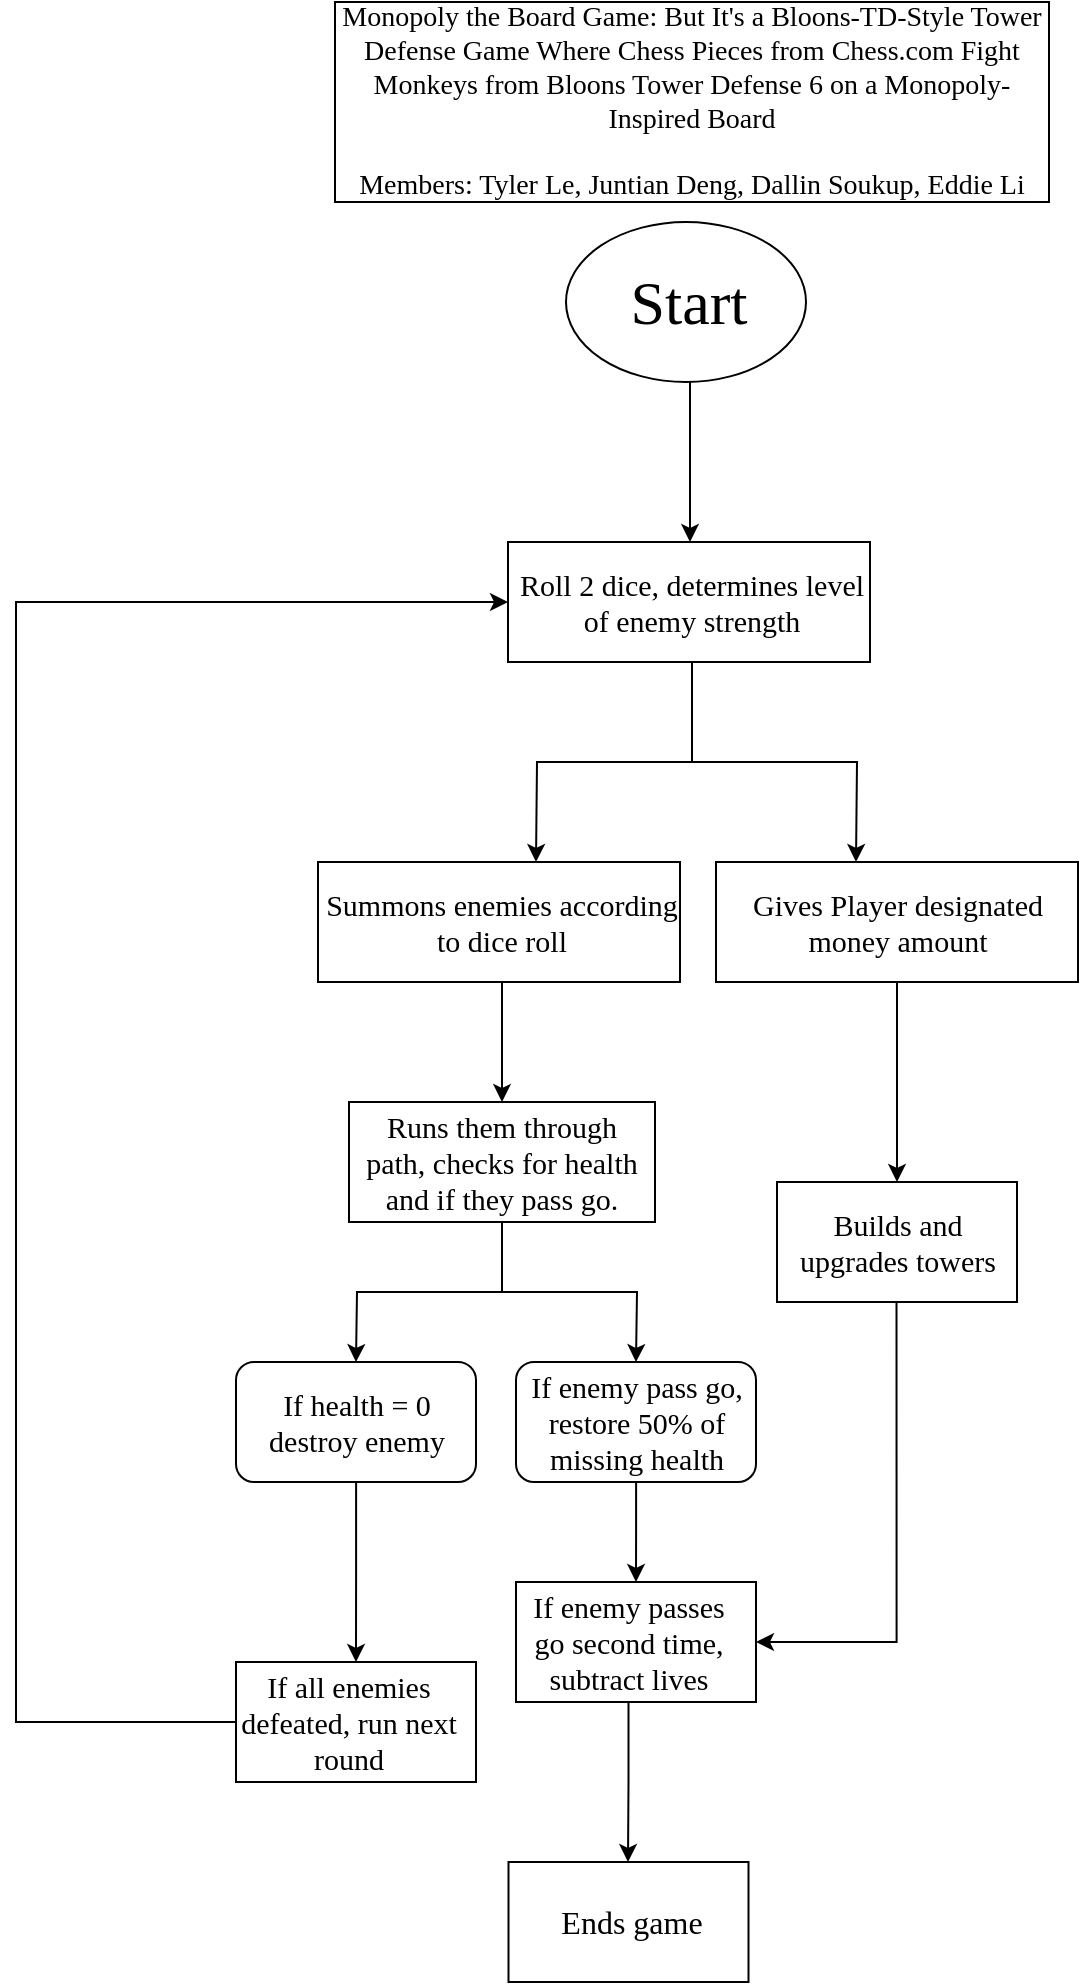 <mxfile version="22.1.6" type="github">
  <diagram name="Page-1" id="_AXsdUAn82mSwxAkWFdp">
    <mxGraphModel dx="736" dy="680" grid="1" gridSize="10" guides="1" tooltips="1" connect="1" arrows="1" fold="1" page="1" pageScale="1" pageWidth="850" pageHeight="1100" math="0" shadow="0">
      <root>
        <mxCell id="0" />
        <mxCell id="1" parent="0" />
        <mxCell id="rAy8-Z3b183x5DeQ4CNt-1" value="" style="rounded=0;whiteSpace=wrap;html=1;" parent="1" vertex="1">
          <mxGeometry x="249.5" y="10" width="357" height="100" as="geometry" />
        </mxCell>
        <mxCell id="rAy8-Z3b183x5DeQ4CNt-2" value="&lt;font face=&quot;Times New Roman&quot; style=&quot;font-size: 14px;&quot;&gt;Monopoly the Board Game: But It&#39;s a Bloons-TD-Style Tower Defense Game Where Chess Pieces from Chess.com Fight Monkeys from Bloons Tower Defense 6 on a Monopoly-Inspired Board&lt;br&gt;&lt;br&gt;Members: Tyler Le, Juntian Deng, Dallin Soukup, Eddie Li&lt;/font&gt;" style="text;html=1;strokeColor=none;fillColor=none;align=center;verticalAlign=middle;whiteSpace=wrap;rounded=0;" parent="1" vertex="1">
          <mxGeometry x="250.25" y="20" width="355.5" height="80" as="geometry" />
        </mxCell>
        <mxCell id="rAy8-Z3b183x5DeQ4CNt-3" value="" style="ellipse;whiteSpace=wrap;html=1;" parent="1" vertex="1">
          <mxGeometry x="365" y="120" width="120" height="80" as="geometry" />
        </mxCell>
        <mxCell id="rAy8-Z3b183x5DeQ4CNt-6" style="edgeStyle=orthogonalEdgeStyle;rounded=0;orthogonalLoop=1;jettySize=auto;html=1;" parent="1" edge="1">
          <mxGeometry relative="1" as="geometry">
            <mxPoint x="427" y="280" as="targetPoint" />
            <mxPoint x="427" y="200" as="sourcePoint" />
          </mxGeometry>
        </mxCell>
        <mxCell id="rAy8-Z3b183x5DeQ4CNt-4" value="&lt;font face=&quot;Times New Roman&quot; style=&quot;font-size: 31px;&quot;&gt;Start&lt;/font&gt;" style="text;html=1;strokeColor=none;fillColor=none;align=center;verticalAlign=middle;whiteSpace=wrap;rounded=0;" parent="1" vertex="1">
          <mxGeometry x="364" y="125" width="125" height="70" as="geometry" />
        </mxCell>
        <mxCell id="rAy8-Z3b183x5DeQ4CNt-7" value="" style="rounded=0;whiteSpace=wrap;html=1;" parent="1" vertex="1">
          <mxGeometry x="336" y="280" width="181" height="60" as="geometry" />
        </mxCell>
        <mxCell id="rAy8-Z3b183x5DeQ4CNt-9" style="edgeStyle=orthogonalEdgeStyle;rounded=0;orthogonalLoop=1;jettySize=auto;html=1;" parent="1" source="rAy8-Z3b183x5DeQ4CNt-8" edge="1">
          <mxGeometry relative="1" as="geometry">
            <mxPoint x="350" y="440" as="targetPoint" />
          </mxGeometry>
        </mxCell>
        <mxCell id="rAy8-Z3b183x5DeQ4CNt-14" style="edgeStyle=orthogonalEdgeStyle;rounded=0;orthogonalLoop=1;jettySize=auto;html=1;" parent="1" source="rAy8-Z3b183x5DeQ4CNt-8" edge="1">
          <mxGeometry relative="1" as="geometry">
            <mxPoint x="510" y="440" as="targetPoint" />
          </mxGeometry>
        </mxCell>
        <mxCell id="rAy8-Z3b183x5DeQ4CNt-8" value="&lt;font style=&quot;font-size: 15px;&quot; face=&quot;Times New Roman&quot;&gt;Roll 2 dice, determines level of enemy strength&lt;/font&gt;" style="text;html=1;strokeColor=none;fillColor=none;align=center;verticalAlign=middle;whiteSpace=wrap;rounded=0;" parent="1" vertex="1">
          <mxGeometry x="336" y="280" width="184" height="60" as="geometry" />
        </mxCell>
        <mxCell id="rAy8-Z3b183x5DeQ4CNt-12" value="" style="rounded=0;whiteSpace=wrap;html=1;" parent="1" vertex="1">
          <mxGeometry x="241" y="440" width="181" height="60" as="geometry" />
        </mxCell>
        <mxCell id="rAy8-Z3b183x5DeQ4CNt-13" value="&lt;font face=&quot;Times New Roman&quot;&gt;&lt;span style=&quot;font-size: 15px;&quot;&gt;Summons enemies according to dice roll&lt;/span&gt;&lt;/font&gt;" style="text;html=1;strokeColor=none;fillColor=none;align=center;verticalAlign=middle;whiteSpace=wrap;rounded=0;" parent="1" vertex="1">
          <mxGeometry x="241" y="440" width="184" height="60" as="geometry" />
        </mxCell>
        <mxCell id="rAy8-Z3b183x5DeQ4CNt-16" value="" style="rounded=0;whiteSpace=wrap;html=1;" parent="1" vertex="1">
          <mxGeometry x="440" y="440" width="181" height="60" as="geometry" />
        </mxCell>
        <mxCell id="wMls8_6Rs4kCehVJykwK-1" value="" style="endArrow=classic;html=1;rounded=0;exitX=0.5;exitY=1;exitDx=0;exitDy=0;" parent="1" source="rAy8-Z3b183x5DeQ4CNt-13" edge="1">
          <mxGeometry width="50" height="50" relative="1" as="geometry">
            <mxPoint x="400" y="500" as="sourcePoint" />
            <mxPoint x="333" y="560" as="targetPoint" />
          </mxGeometry>
        </mxCell>
        <mxCell id="wMls8_6Rs4kCehVJykwK-2" value="" style="rounded=0;whiteSpace=wrap;html=1;" parent="1" vertex="1">
          <mxGeometry x="256.5" y="560" width="153" height="60" as="geometry" />
        </mxCell>
        <mxCell id="wMls8_6Rs4kCehVJykwK-12" style="edgeStyle=orthogonalEdgeStyle;rounded=0;orthogonalLoop=1;jettySize=auto;html=1;" parent="1" source="wMls8_6Rs4kCehVJykwK-4" edge="1">
          <mxGeometry relative="1" as="geometry">
            <mxPoint x="530.5" y="600" as="targetPoint" />
          </mxGeometry>
        </mxCell>
        <mxCell id="wMls8_6Rs4kCehVJykwK-4" value="&lt;font face=&quot;Times New Roman&quot;&gt;&lt;span style=&quot;font-size: 15px;&quot;&gt;Gives Player designated money amount&lt;/span&gt;&lt;/font&gt;" style="text;html=1;strokeColor=none;fillColor=none;align=center;verticalAlign=middle;whiteSpace=wrap;rounded=0;" parent="1" vertex="1">
          <mxGeometry x="438.5" y="440" width="184" height="60" as="geometry" />
        </mxCell>
        <mxCell id="wMls8_6Rs4kCehVJykwK-6" style="edgeStyle=orthogonalEdgeStyle;rounded=0;orthogonalLoop=1;jettySize=auto;html=1;" parent="1" source="wMls8_6Rs4kCehVJykwK-5" edge="1">
          <mxGeometry relative="1" as="geometry">
            <mxPoint x="260" y="690" as="targetPoint" />
          </mxGeometry>
        </mxCell>
        <mxCell id="wMls8_6Rs4kCehVJykwK-7" style="edgeStyle=orthogonalEdgeStyle;rounded=0;orthogonalLoop=1;jettySize=auto;html=1;exitX=0.5;exitY=1;exitDx=0;exitDy=0;" parent="1" source="wMls8_6Rs4kCehVJykwK-5" edge="1">
          <mxGeometry relative="1" as="geometry">
            <mxPoint x="400" y="690" as="targetPoint" />
          </mxGeometry>
        </mxCell>
        <mxCell id="wMls8_6Rs4kCehVJykwK-5" value="&lt;font face=&quot;Times New Roman&quot;&gt;&lt;span style=&quot;font-size: 15px;&quot;&gt;Runs them through path, checks for health and if they pass go.&lt;/span&gt;&lt;/font&gt;" style="text;html=1;strokeColor=none;fillColor=none;align=center;verticalAlign=middle;whiteSpace=wrap;rounded=0;" parent="1" vertex="1">
          <mxGeometry x="258" y="560" width="150" height="60" as="geometry" />
        </mxCell>
        <mxCell id="wMls8_6Rs4kCehVJykwK-8" value="" style="rounded=1;whiteSpace=wrap;html=1;" parent="1" vertex="1">
          <mxGeometry x="200" y="690" width="120" height="60" as="geometry" />
        </mxCell>
        <mxCell id="wMls8_6Rs4kCehVJykwK-23" style="edgeStyle=orthogonalEdgeStyle;rounded=0;orthogonalLoop=1;jettySize=auto;html=1;" parent="1" source="wMls8_6Rs4kCehVJykwK-9" edge="1">
          <mxGeometry relative="1" as="geometry">
            <mxPoint x="260" y="840" as="targetPoint" />
          </mxGeometry>
        </mxCell>
        <mxCell id="wMls8_6Rs4kCehVJykwK-9" value="&lt;font face=&quot;Times New Roman&quot;&gt;&lt;span style=&quot;font-size: 15px;&quot;&gt;If health = 0&lt;br&gt;destroy enemy&lt;br&gt;&lt;/span&gt;&lt;/font&gt;" style="text;html=1;strokeColor=none;fillColor=none;align=center;verticalAlign=middle;whiteSpace=wrap;rounded=0;" parent="1" vertex="1">
          <mxGeometry x="203.75" y="690" width="112.5" height="60" as="geometry" />
        </mxCell>
        <mxCell id="wMls8_6Rs4kCehVJykwK-10" value="" style="rounded=1;whiteSpace=wrap;html=1;" parent="1" vertex="1">
          <mxGeometry x="340" y="690" width="120" height="60" as="geometry" />
        </mxCell>
        <mxCell id="wMls8_6Rs4kCehVJykwK-19" style="edgeStyle=orthogonalEdgeStyle;rounded=0;orthogonalLoop=1;jettySize=auto;html=1;" parent="1" source="wMls8_6Rs4kCehVJykwK-11" edge="1">
          <mxGeometry relative="1" as="geometry">
            <mxPoint x="400" y="800" as="targetPoint" />
          </mxGeometry>
        </mxCell>
        <mxCell id="wMls8_6Rs4kCehVJykwK-11" value="&lt;font face=&quot;Times New Roman&quot;&gt;&lt;span style=&quot;font-size: 15px;&quot;&gt;If enemy pass go,&lt;br&gt;restore 50% of missing health&lt;br&gt;&lt;/span&gt;&lt;/font&gt;" style="text;html=1;strokeColor=none;fillColor=none;align=center;verticalAlign=middle;whiteSpace=wrap;rounded=0;" parent="1" vertex="1">
          <mxGeometry x="343.75" y="690" width="112.5" height="60" as="geometry" />
        </mxCell>
        <mxCell id="wMls8_6Rs4kCehVJykwK-16" value="" style="rounded=0;whiteSpace=wrap;html=1;" parent="1" vertex="1">
          <mxGeometry x="470.5" y="600" width="120" height="60" as="geometry" />
        </mxCell>
        <mxCell id="wMls8_6Rs4kCehVJykwK-18" style="edgeStyle=orthogonalEdgeStyle;rounded=0;orthogonalLoop=1;jettySize=auto;html=1;exitX=0.5;exitY=1;exitDx=0;exitDy=0;" parent="1" source="wMls8_6Rs4kCehVJykwK-17" edge="1">
          <mxGeometry relative="1" as="geometry">
            <mxPoint x="460" y="830" as="targetPoint" />
            <mxPoint x="529.8" y="700" as="sourcePoint" />
            <Array as="points">
              <mxPoint x="530" y="830" />
              <mxPoint x="460" y="830" />
            </Array>
          </mxGeometry>
        </mxCell>
        <mxCell id="wMls8_6Rs4kCehVJykwK-17" value="&lt;font face=&quot;Times New Roman&quot;&gt;&lt;span style=&quot;font-size: 15px;&quot;&gt;Builds and upgrades towers&lt;/span&gt;&lt;/font&gt;" style="text;html=1;strokeColor=none;fillColor=none;align=center;verticalAlign=middle;whiteSpace=wrap;rounded=0;" parent="1" vertex="1">
          <mxGeometry x="470.5" y="600" width="119.5" height="60" as="geometry" />
        </mxCell>
        <mxCell id="wMls8_6Rs4kCehVJykwK-20" value="" style="rounded=0;whiteSpace=wrap;html=1;" parent="1" vertex="1">
          <mxGeometry x="340" y="800" width="120" height="60" as="geometry" />
        </mxCell>
        <mxCell id="wMls8_6Rs4kCehVJykwK-22" style="edgeStyle=orthogonalEdgeStyle;rounded=0;orthogonalLoop=1;jettySize=auto;html=1;" parent="1" source="wMls8_6Rs4kCehVJykwK-21" edge="1">
          <mxGeometry relative="1" as="geometry">
            <mxPoint x="396" y="940" as="targetPoint" />
          </mxGeometry>
        </mxCell>
        <mxCell id="wMls8_6Rs4kCehVJykwK-21" value="&lt;font face=&quot;Times New Roman&quot;&gt;&lt;span style=&quot;font-size: 15px;&quot;&gt;If enemy passes go second time, subtract lives&lt;br&gt;&lt;/span&gt;&lt;/font&gt;" style="text;html=1;strokeColor=none;fillColor=none;align=center;verticalAlign=middle;whiteSpace=wrap;rounded=0;" parent="1" vertex="1">
          <mxGeometry x="340" y="800" width="112.5" height="60" as="geometry" />
        </mxCell>
        <mxCell id="wMls8_6Rs4kCehVJykwK-24" value="" style="rounded=0;whiteSpace=wrap;html=1;" parent="1" vertex="1">
          <mxGeometry x="200" y="840" width="120" height="60" as="geometry" />
        </mxCell>
        <mxCell id="wMls8_6Rs4kCehVJykwK-26" style="edgeStyle=orthogonalEdgeStyle;rounded=0;orthogonalLoop=1;jettySize=auto;html=1;entryX=0;entryY=0.5;entryDx=0;entryDy=0;" parent="1" source="wMls8_6Rs4kCehVJykwK-25" target="rAy8-Z3b183x5DeQ4CNt-8" edge="1">
          <mxGeometry relative="1" as="geometry">
            <mxPoint x="130" y="230" as="targetPoint" />
            <Array as="points">
              <mxPoint x="90" y="870" />
              <mxPoint x="90" y="310" />
            </Array>
          </mxGeometry>
        </mxCell>
        <mxCell id="wMls8_6Rs4kCehVJykwK-25" value="&lt;font face=&quot;Times New Roman&quot;&gt;&lt;span style=&quot;font-size: 15px;&quot;&gt;If all enemies defeated, run next round&lt;br&gt;&lt;/span&gt;&lt;/font&gt;" style="text;html=1;strokeColor=none;fillColor=none;align=center;verticalAlign=middle;whiteSpace=wrap;rounded=0;" parent="1" vertex="1">
          <mxGeometry x="200" y="840" width="112.5" height="60" as="geometry" />
        </mxCell>
        <mxCell id="wMls8_6Rs4kCehVJykwK-27" value="" style="rounded=0;whiteSpace=wrap;html=1;" parent="1" vertex="1">
          <mxGeometry x="336.25" y="940" width="120" height="60" as="geometry" />
        </mxCell>
        <mxCell id="wMls8_6Rs4kCehVJykwK-28" value="&lt;font style=&quot;font-size: 16px;&quot; face=&quot;Times New Roman&quot;&gt;Ends game&lt;/font&gt;" style="text;html=1;strokeColor=none;fillColor=none;align=center;verticalAlign=middle;whiteSpace=wrap;rounded=0;" parent="1" vertex="1">
          <mxGeometry x="336" y="940" width="124" height="60" as="geometry" />
        </mxCell>
      </root>
    </mxGraphModel>
  </diagram>
</mxfile>
